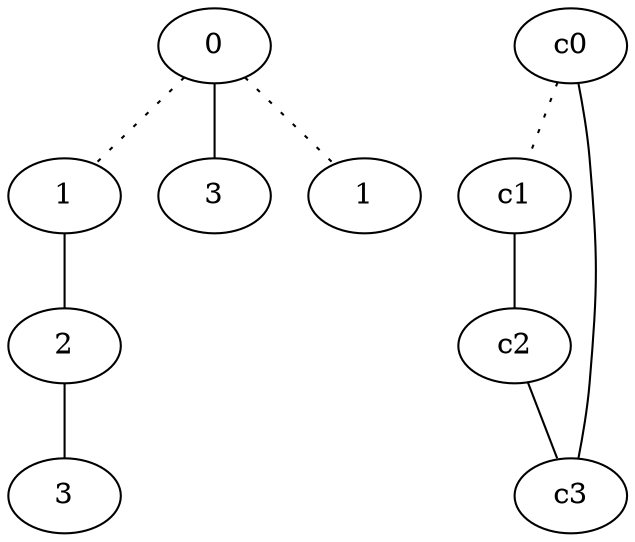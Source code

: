 graph {
a0[label=0];
a1[label=1];
a2[label=2];
a3[label=3];
a4[label=3];
a5[label=1];
a0 -- a1 [style=dotted];
a0 -- a4;
a0 -- a5 [style=dotted];
a1 -- a2;
a2 -- a3;
c0 -- c1 [style=dotted];
c0 -- c3;
c1 -- c2;
c2 -- c3;
}
